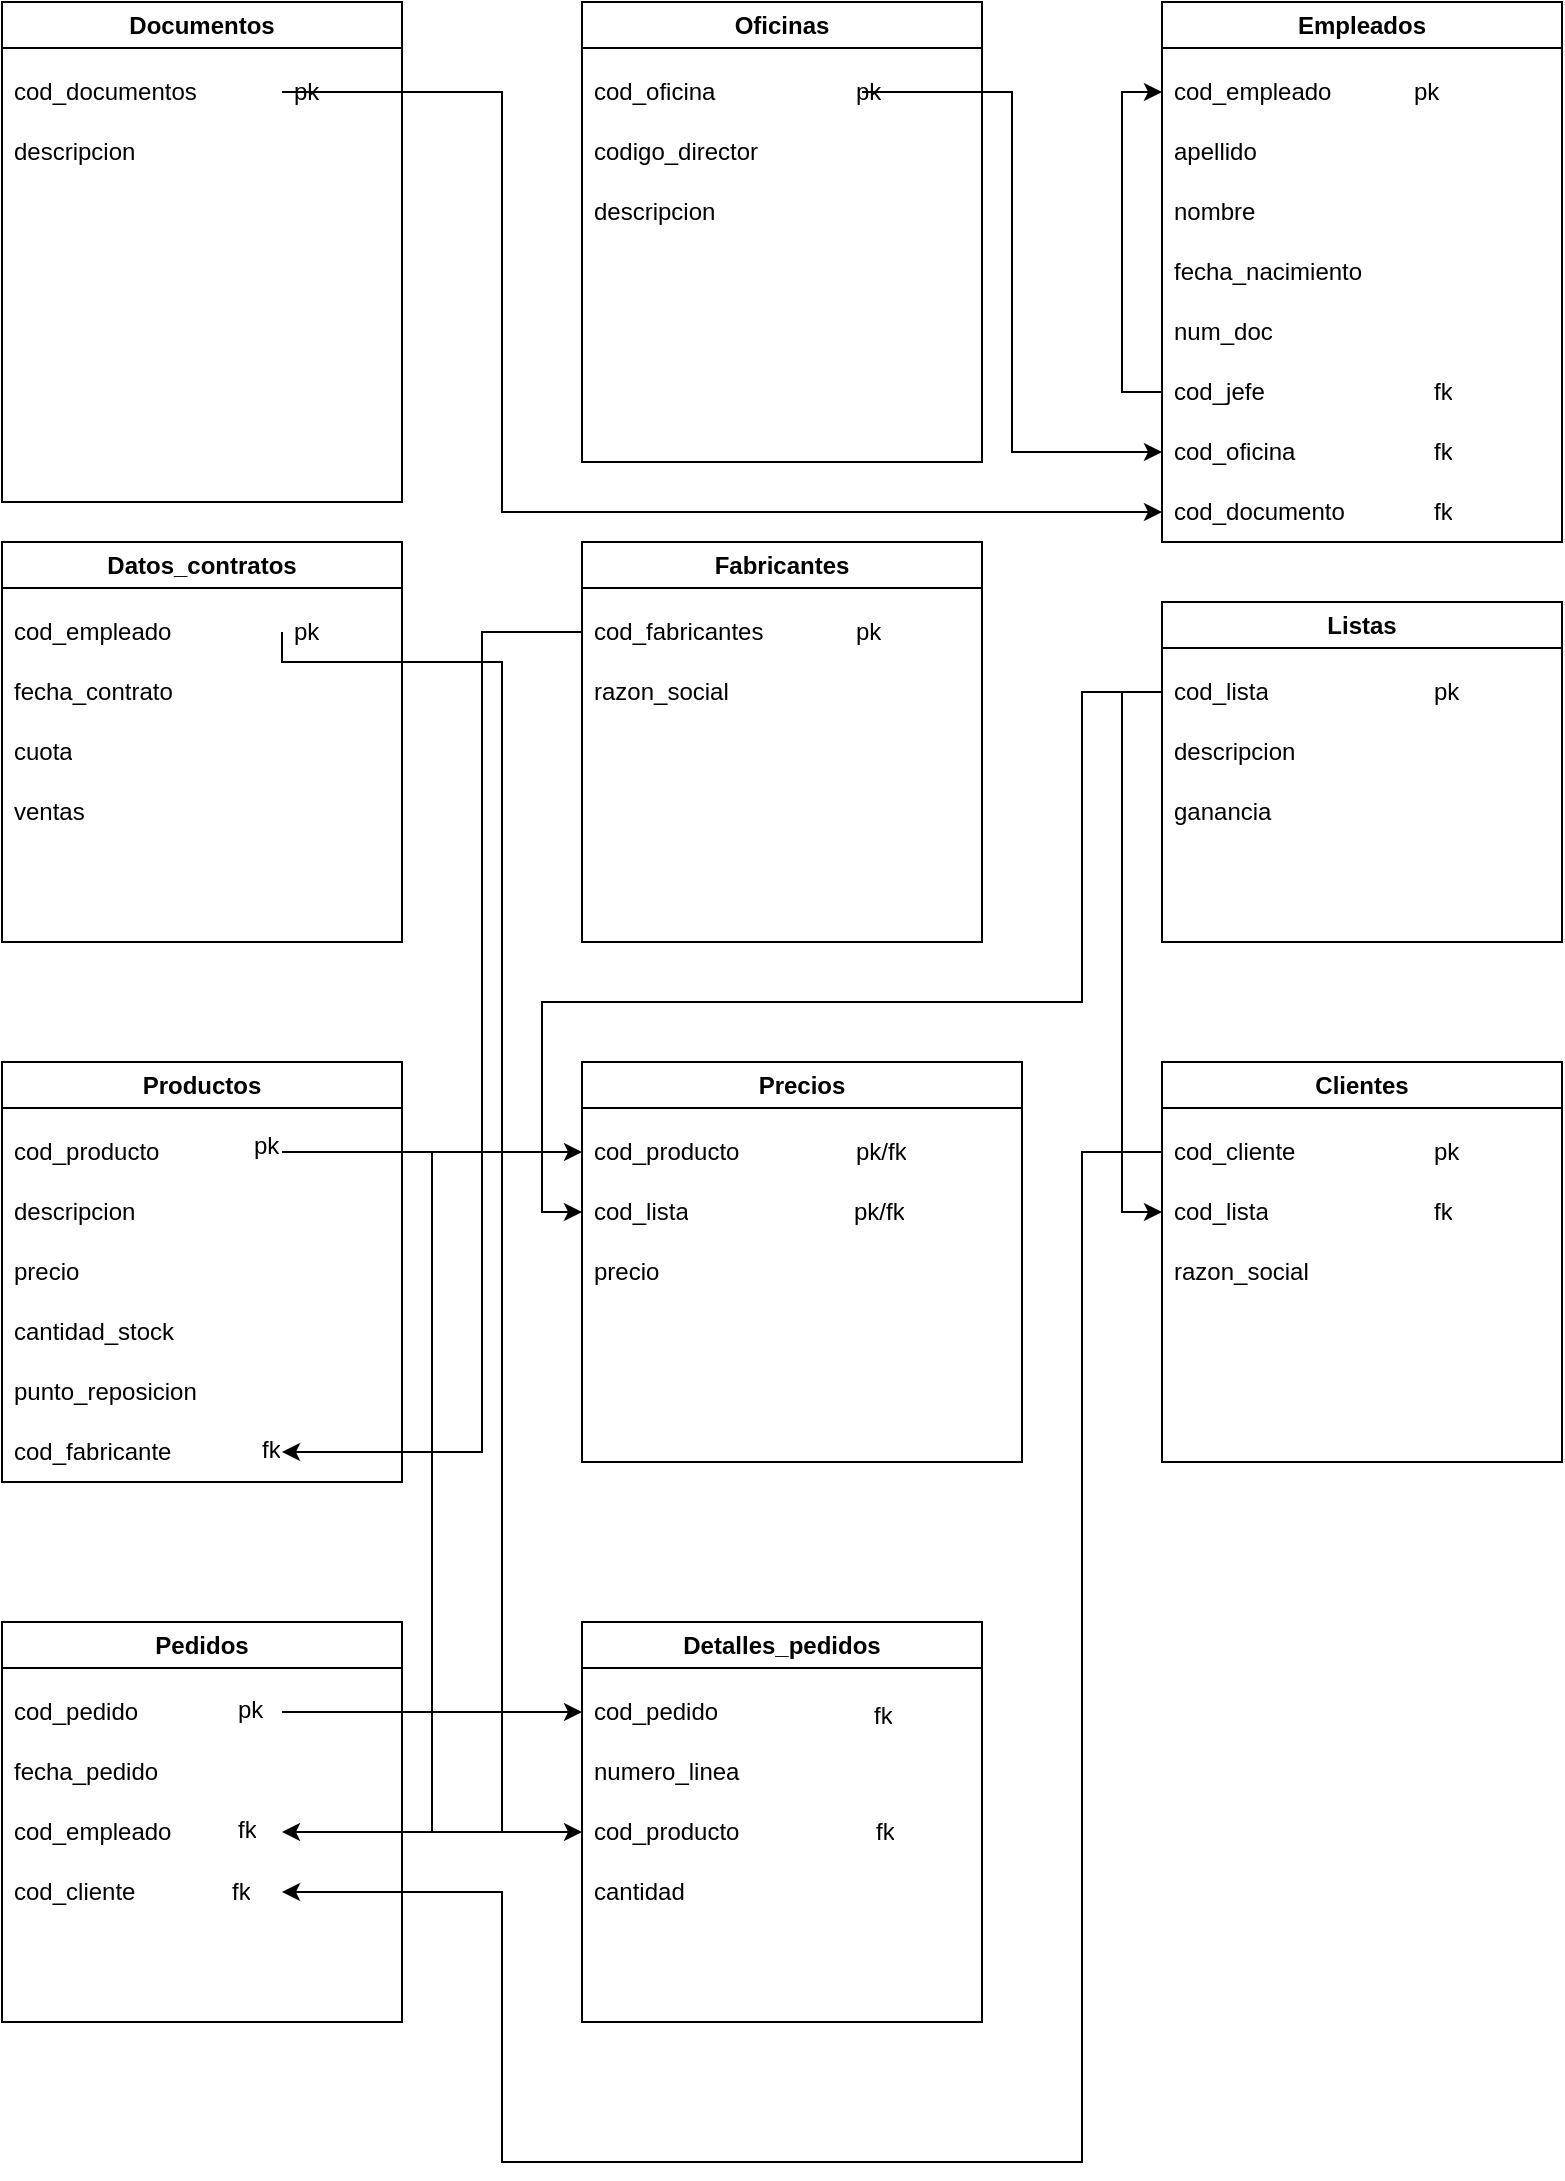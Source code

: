<mxfile version="27.0.6">
  <diagram name="Página-1" id="YNVhZLGhLy5kIFzh4s6x">
    <mxGraphModel grid="1" page="1" gridSize="10" guides="1" tooltips="1" connect="1" arrows="1" fold="1" pageScale="1" pageWidth="827" pageHeight="1169" math="0" shadow="0">
      <root>
        <mxCell id="0" />
        <mxCell id="1" parent="0" />
        <mxCell id="_OSvENmq5GDkJLVxTOPA-1" value="Documentos" style="swimlane;whiteSpace=wrap;html=1;" vertex="1" parent="1">
          <mxGeometry x="20" y="10" width="200" height="250" as="geometry">
            <mxRectangle x="150" y="260" width="140" height="30" as="alternateBounds" />
          </mxGeometry>
        </mxCell>
        <mxCell id="_OSvENmq5GDkJLVxTOPA-25" value="cod_documentos" style="text;strokeColor=none;fillColor=none;align=left;verticalAlign=middle;spacingLeft=4;spacingRight=4;overflow=hidden;points=[[0,0.5],[1,0.5]];portConstraint=eastwest;rotatable=0;whiteSpace=wrap;html=1;" vertex="1" parent="_OSvENmq5GDkJLVxTOPA-1">
          <mxGeometry y="30" width="140" height="30" as="geometry" />
        </mxCell>
        <mxCell id="_OSvENmq5GDkJLVxTOPA-26" value="descripcion" style="text;strokeColor=none;fillColor=none;align=left;verticalAlign=middle;spacingLeft=4;spacingRight=4;overflow=hidden;points=[[0,0.5],[1,0.5]];portConstraint=eastwest;rotatable=0;whiteSpace=wrap;html=1;" vertex="1" parent="_OSvENmq5GDkJLVxTOPA-1">
          <mxGeometry y="60" width="140" height="30" as="geometry" />
        </mxCell>
        <mxCell id="_OSvENmq5GDkJLVxTOPA-2" value="Oficinas" style="swimlane;whiteSpace=wrap;html=1;startSize=23;" vertex="1" parent="1">
          <mxGeometry x="310" y="10" width="200" height="230" as="geometry" />
        </mxCell>
        <mxCell id="_OSvENmq5GDkJLVxTOPA-27" value="cod_oficina" style="text;strokeColor=none;fillColor=none;align=left;verticalAlign=middle;spacingLeft=4;spacingRight=4;overflow=hidden;points=[[0,0.5],[1,0.5]];portConstraint=eastwest;rotatable=0;whiteSpace=wrap;html=1;" vertex="1" parent="_OSvENmq5GDkJLVxTOPA-2">
          <mxGeometry y="30" width="140" height="30" as="geometry" />
        </mxCell>
        <mxCell id="_OSvENmq5GDkJLVxTOPA-28" value="codigo_director" style="text;strokeColor=none;fillColor=none;align=left;verticalAlign=middle;spacingLeft=4;spacingRight=4;overflow=hidden;points=[[0,0.5],[1,0.5]];portConstraint=eastwest;rotatable=0;whiteSpace=wrap;html=1;" vertex="1" parent="_OSvENmq5GDkJLVxTOPA-2">
          <mxGeometry y="60" width="140" height="30" as="geometry" />
        </mxCell>
        <mxCell id="_OSvENmq5GDkJLVxTOPA-29" value="descripcion" style="text;strokeColor=none;fillColor=none;align=left;verticalAlign=middle;spacingLeft=4;spacingRight=4;overflow=hidden;points=[[0,0.5],[1,0.5]];portConstraint=eastwest;rotatable=0;whiteSpace=wrap;html=1;" vertex="1" parent="_OSvENmq5GDkJLVxTOPA-2">
          <mxGeometry y="90" width="140" height="30" as="geometry" />
        </mxCell>
        <mxCell id="_OSvENmq5GDkJLVxTOPA-3" value="Empleados" style="swimlane;whiteSpace=wrap;html=1;" vertex="1" parent="1">
          <mxGeometry x="600" y="10" width="200" height="270" as="geometry" />
        </mxCell>
        <mxCell id="_OSvENmq5GDkJLVxTOPA-30" value="cod_empleado" style="text;strokeColor=none;fillColor=none;align=left;verticalAlign=middle;spacingLeft=4;spacingRight=4;overflow=hidden;points=[[0,0.5],[1,0.5]];portConstraint=eastwest;rotatable=0;whiteSpace=wrap;html=1;" vertex="1" parent="_OSvENmq5GDkJLVxTOPA-3">
          <mxGeometry y="30" width="140" height="30" as="geometry" />
        </mxCell>
        <mxCell id="_OSvENmq5GDkJLVxTOPA-31" value="apellido" style="text;strokeColor=none;fillColor=none;align=left;verticalAlign=middle;spacingLeft=4;spacingRight=4;overflow=hidden;points=[[0,0.5],[1,0.5]];portConstraint=eastwest;rotatable=0;whiteSpace=wrap;html=1;" vertex="1" parent="_OSvENmq5GDkJLVxTOPA-3">
          <mxGeometry y="60" width="140" height="30" as="geometry" />
        </mxCell>
        <mxCell id="_OSvENmq5GDkJLVxTOPA-32" value="nombre" style="text;strokeColor=none;fillColor=none;align=left;verticalAlign=middle;spacingLeft=4;spacingRight=4;overflow=hidden;points=[[0,0.5],[1,0.5]];portConstraint=eastwest;rotatable=0;whiteSpace=wrap;html=1;" vertex="1" parent="_OSvENmq5GDkJLVxTOPA-3">
          <mxGeometry y="90" width="140" height="30" as="geometry" />
        </mxCell>
        <mxCell id="_OSvENmq5GDkJLVxTOPA-33" value="fecha_nacimiento" style="text;strokeColor=none;fillColor=none;align=left;verticalAlign=middle;spacingLeft=4;spacingRight=4;overflow=hidden;points=[[0,0.5],[1,0.5]];portConstraint=eastwest;rotatable=0;whiteSpace=wrap;html=1;" vertex="1" parent="_OSvENmq5GDkJLVxTOPA-3">
          <mxGeometry y="120" width="140" height="30" as="geometry" />
        </mxCell>
        <mxCell id="_OSvENmq5GDkJLVxTOPA-34" value="num_doc" style="text;strokeColor=none;fillColor=none;align=left;verticalAlign=middle;spacingLeft=4;spacingRight=4;overflow=hidden;points=[[0,0.5],[1,0.5]];portConstraint=eastwest;rotatable=0;whiteSpace=wrap;html=1;" vertex="1" parent="_OSvENmq5GDkJLVxTOPA-3">
          <mxGeometry y="150" width="140" height="30" as="geometry" />
        </mxCell>
        <mxCell id="_OSvENmq5GDkJLVxTOPA-93" style="edgeStyle=orthogonalEdgeStyle;rounded=0;orthogonalLoop=1;jettySize=auto;html=1;exitX=0;exitY=0.5;exitDx=0;exitDy=0;entryX=0;entryY=0.5;entryDx=0;entryDy=0;" edge="1" parent="_OSvENmq5GDkJLVxTOPA-3" source="_OSvENmq5GDkJLVxTOPA-49" target="_OSvENmq5GDkJLVxTOPA-30">
          <mxGeometry relative="1" as="geometry" />
        </mxCell>
        <mxCell id="_OSvENmq5GDkJLVxTOPA-49" value="cod_jefe" style="text;strokeColor=none;fillColor=none;align=left;verticalAlign=middle;spacingLeft=4;spacingRight=4;overflow=hidden;points=[[0,0.5],[1,0.5]];portConstraint=eastwest;rotatable=0;whiteSpace=wrap;html=1;" vertex="1" parent="_OSvENmq5GDkJLVxTOPA-3">
          <mxGeometry y="180" width="140" height="30" as="geometry" />
        </mxCell>
        <mxCell id="_OSvENmq5GDkJLVxTOPA-50" value="cod_oficina" style="text;strokeColor=none;fillColor=none;align=left;verticalAlign=middle;spacingLeft=4;spacingRight=4;overflow=hidden;points=[[0,0.5],[1,0.5]];portConstraint=eastwest;rotatable=0;whiteSpace=wrap;html=1;" vertex="1" parent="_OSvENmq5GDkJLVxTOPA-3">
          <mxGeometry y="210" width="140" height="30" as="geometry" />
        </mxCell>
        <mxCell id="_OSvENmq5GDkJLVxTOPA-51" value="cod_documento" style="text;strokeColor=none;fillColor=none;align=left;verticalAlign=middle;spacingLeft=4;spacingRight=4;overflow=hidden;points=[[0,0.5],[1,0.5]];portConstraint=eastwest;rotatable=0;whiteSpace=wrap;html=1;" vertex="1" parent="_OSvENmq5GDkJLVxTOPA-3">
          <mxGeometry y="240" width="140" height="30" as="geometry" />
        </mxCell>
        <mxCell id="_OSvENmq5GDkJLVxTOPA-9" value="Datos_contratos" style="swimlane;whiteSpace=wrap;html=1;" vertex="1" parent="1">
          <mxGeometry x="20" y="280" width="200" height="200" as="geometry">
            <mxRectangle x="150" y="260" width="140" height="30" as="alternateBounds" />
          </mxGeometry>
        </mxCell>
        <mxCell id="_OSvENmq5GDkJLVxTOPA-52" value="cod_empleado" style="text;strokeColor=none;fillColor=none;align=left;verticalAlign=middle;spacingLeft=4;spacingRight=4;overflow=hidden;points=[[0,0.5],[1,0.5]];portConstraint=eastwest;rotatable=0;whiteSpace=wrap;html=1;" vertex="1" parent="_OSvENmq5GDkJLVxTOPA-9">
          <mxGeometry y="30" width="140" height="30" as="geometry" />
        </mxCell>
        <mxCell id="_OSvENmq5GDkJLVxTOPA-53" value="fecha_contrato" style="text;strokeColor=none;fillColor=none;align=left;verticalAlign=middle;spacingLeft=4;spacingRight=4;overflow=hidden;points=[[0,0.5],[1,0.5]];portConstraint=eastwest;rotatable=0;whiteSpace=wrap;html=1;" vertex="1" parent="_OSvENmq5GDkJLVxTOPA-9">
          <mxGeometry y="60" width="140" height="30" as="geometry" />
        </mxCell>
        <mxCell id="_OSvENmq5GDkJLVxTOPA-54" value="cuota" style="text;strokeColor=none;fillColor=none;align=left;verticalAlign=middle;spacingLeft=4;spacingRight=4;overflow=hidden;points=[[0,0.5],[1,0.5]];portConstraint=eastwest;rotatable=0;whiteSpace=wrap;html=1;" vertex="1" parent="_OSvENmq5GDkJLVxTOPA-9">
          <mxGeometry y="90" width="140" height="30" as="geometry" />
        </mxCell>
        <mxCell id="_OSvENmq5GDkJLVxTOPA-55" value="ventas" style="text;strokeColor=none;fillColor=none;align=left;verticalAlign=middle;spacingLeft=4;spacingRight=4;overflow=hidden;points=[[0,0.5],[1,0.5]];portConstraint=eastwest;rotatable=0;whiteSpace=wrap;html=1;" vertex="1" parent="_OSvENmq5GDkJLVxTOPA-9">
          <mxGeometry y="120" width="140" height="30" as="geometry" />
        </mxCell>
        <mxCell id="_OSvENmq5GDkJLVxTOPA-10" value="Fabricantes" style="swimlane;whiteSpace=wrap;html=1;startSize=23;" vertex="1" parent="1">
          <mxGeometry x="310" y="280" width="200" height="200" as="geometry" />
        </mxCell>
        <mxCell id="_OSvENmq5GDkJLVxTOPA-56" value="cod_fabricantes" style="text;strokeColor=none;fillColor=none;align=left;verticalAlign=middle;spacingLeft=4;spacingRight=4;overflow=hidden;points=[[0,0.5],[1,0.5]];portConstraint=eastwest;rotatable=0;whiteSpace=wrap;html=1;" vertex="1" parent="_OSvENmq5GDkJLVxTOPA-10">
          <mxGeometry y="30" width="140" height="30" as="geometry" />
        </mxCell>
        <mxCell id="_OSvENmq5GDkJLVxTOPA-57" value="razon_social" style="text;strokeColor=none;fillColor=none;align=left;verticalAlign=middle;spacingLeft=4;spacingRight=4;overflow=hidden;points=[[0,0.5],[1,0.5]];portConstraint=eastwest;rotatable=0;whiteSpace=wrap;html=1;" vertex="1" parent="_OSvENmq5GDkJLVxTOPA-10">
          <mxGeometry y="60" width="140" height="30" as="geometry" />
        </mxCell>
        <mxCell id="_OSvENmq5GDkJLVxTOPA-11" value="Listas" style="swimlane;whiteSpace=wrap;html=1;" vertex="1" parent="1">
          <mxGeometry x="600" y="310" width="200" height="170" as="geometry" />
        </mxCell>
        <mxCell id="_OSvENmq5GDkJLVxTOPA-58" value="cod_lista" style="text;strokeColor=none;fillColor=none;align=left;verticalAlign=middle;spacingLeft=4;spacingRight=4;overflow=hidden;points=[[0,0.5],[1,0.5]];portConstraint=eastwest;rotatable=0;whiteSpace=wrap;html=1;" vertex="1" parent="_OSvENmq5GDkJLVxTOPA-11">
          <mxGeometry y="30" width="140" height="30" as="geometry" />
        </mxCell>
        <mxCell id="_OSvENmq5GDkJLVxTOPA-59" value="descripcion" style="text;strokeColor=none;fillColor=none;align=left;verticalAlign=middle;spacingLeft=4;spacingRight=4;overflow=hidden;points=[[0,0.5],[1,0.5]];portConstraint=eastwest;rotatable=0;whiteSpace=wrap;html=1;" vertex="1" parent="_OSvENmq5GDkJLVxTOPA-11">
          <mxGeometry y="60" width="140" height="30" as="geometry" />
        </mxCell>
        <mxCell id="_OSvENmq5GDkJLVxTOPA-60" value="ganancia" style="text;strokeColor=none;fillColor=none;align=left;verticalAlign=middle;spacingLeft=4;spacingRight=4;overflow=hidden;points=[[0,0.5],[1,0.5]];portConstraint=eastwest;rotatable=0;whiteSpace=wrap;html=1;" vertex="1" parent="_OSvENmq5GDkJLVxTOPA-11">
          <mxGeometry y="90" width="140" height="30" as="geometry" />
        </mxCell>
        <mxCell id="_OSvENmq5GDkJLVxTOPA-12" value="Productos" style="swimlane;whiteSpace=wrap;html=1;" vertex="1" parent="1">
          <mxGeometry x="20" y="540" width="200" height="210" as="geometry">
            <mxRectangle x="150" y="260" width="140" height="30" as="alternateBounds" />
          </mxGeometry>
        </mxCell>
        <mxCell id="_OSvENmq5GDkJLVxTOPA-61" value="cod_producto" style="text;strokeColor=none;fillColor=none;align=left;verticalAlign=middle;spacingLeft=4;spacingRight=4;overflow=hidden;points=[[0,0.5],[1,0.5]];portConstraint=eastwest;rotatable=0;whiteSpace=wrap;html=1;" vertex="1" parent="_OSvENmq5GDkJLVxTOPA-12">
          <mxGeometry y="30" width="140" height="30" as="geometry" />
        </mxCell>
        <mxCell id="_OSvENmq5GDkJLVxTOPA-62" value="descripcion&lt;span style=&quot;color: rgba(0, 0, 0, 0); font-family: monospace; font-size: 0px; text-wrap-mode: nowrap;&quot;&gt;%3CmxGraphModel%3E%3Croot%3E%3CmxCell%20id%3D%220%22%2F%3E%3CmxCell%20id%3D%221%22%20parent%3D%220%22%2F%3E%3CmxCell%20id%3D%222%22%20value%3D%22num_doc%22%20style%3D%22text%3BstrokeColor%3Dnone%3BfillColor%3Dnone%3Balign%3Dleft%3BverticalAlign%3Dmiddle%3BspacingLeft%3D4%3BspacingRight%3D4%3Boverflow%3Dhidden%3Bpoints%3D%5B%5B0%2C0.5%5D%2C%5B1%2C0.5%5D%5D%3BportConstraint%3Deastwest%3Brotatable%3D0%3BwhiteSpace%3Dwrap%3Bhtml%3D1%3B%22%20vertex%3D%221%22%20parent%3D%221%22%3E%3CmxGeometry%20x%3D%22600%22%20y%3D%22160%22%20width%3D%22140%22%20height%3D%2230%22%20as%3D%22geometry%22%2F%3E%3C%2FmxCell%3E%3C%2Froot%3E%3C%2FmxGraphModel%3E&lt;/span&gt;" style="text;strokeColor=none;fillColor=none;align=left;verticalAlign=middle;spacingLeft=4;spacingRight=4;overflow=hidden;points=[[0,0.5],[1,0.5]];portConstraint=eastwest;rotatable=0;whiteSpace=wrap;html=1;" vertex="1" parent="_OSvENmq5GDkJLVxTOPA-12">
          <mxGeometry y="60" width="140" height="30" as="geometry" />
        </mxCell>
        <mxCell id="_OSvENmq5GDkJLVxTOPA-63" value="precio" style="text;strokeColor=none;fillColor=none;align=left;verticalAlign=middle;spacingLeft=4;spacingRight=4;overflow=hidden;points=[[0,0.5],[1,0.5]];portConstraint=eastwest;rotatable=0;whiteSpace=wrap;html=1;" vertex="1" parent="_OSvENmq5GDkJLVxTOPA-12">
          <mxGeometry y="90" width="140" height="30" as="geometry" />
        </mxCell>
        <mxCell id="_OSvENmq5GDkJLVxTOPA-64" value="cantidad_stock" style="text;strokeColor=none;fillColor=none;align=left;verticalAlign=middle;spacingLeft=4;spacingRight=4;overflow=hidden;points=[[0,0.5],[1,0.5]];portConstraint=eastwest;rotatable=0;whiteSpace=wrap;html=1;" vertex="1" parent="_OSvENmq5GDkJLVxTOPA-12">
          <mxGeometry y="120" width="140" height="30" as="geometry" />
        </mxCell>
        <mxCell id="_OSvENmq5GDkJLVxTOPA-65" value="punto_reposicion" style="text;strokeColor=none;fillColor=none;align=left;verticalAlign=middle;spacingLeft=4;spacingRight=4;overflow=hidden;points=[[0,0.5],[1,0.5]];portConstraint=eastwest;rotatable=0;whiteSpace=wrap;html=1;" vertex="1" parent="_OSvENmq5GDkJLVxTOPA-12">
          <mxGeometry y="150" width="140" height="30" as="geometry" />
        </mxCell>
        <mxCell id="_OSvENmq5GDkJLVxTOPA-66" value="cod_fabricante" style="text;strokeColor=none;fillColor=none;align=left;verticalAlign=middle;spacingLeft=4;spacingRight=4;overflow=hidden;points=[[0,0.5],[1,0.5]];portConstraint=eastwest;rotatable=0;whiteSpace=wrap;html=1;" vertex="1" parent="_OSvENmq5GDkJLVxTOPA-12">
          <mxGeometry y="180" width="140" height="30" as="geometry" />
        </mxCell>
        <mxCell id="_OSvENmq5GDkJLVxTOPA-13" value="Precios" style="swimlane;whiteSpace=wrap;html=1;startSize=23;" vertex="1" parent="1">
          <mxGeometry x="310" y="540" width="220" height="200" as="geometry" />
        </mxCell>
        <mxCell id="_OSvENmq5GDkJLVxTOPA-68" value="cod_producto" style="text;strokeColor=none;fillColor=none;align=left;verticalAlign=middle;spacingLeft=4;spacingRight=4;overflow=hidden;points=[[0,0.5],[1,0.5]];portConstraint=eastwest;rotatable=0;whiteSpace=wrap;html=1;" vertex="1" parent="_OSvENmq5GDkJLVxTOPA-13">
          <mxGeometry y="30" width="140" height="30" as="geometry" />
        </mxCell>
        <mxCell id="_OSvENmq5GDkJLVxTOPA-69" value="cod_lista" style="text;strokeColor=none;fillColor=none;align=left;verticalAlign=middle;spacingLeft=4;spacingRight=4;overflow=hidden;points=[[0,0.5],[1,0.5]];portConstraint=eastwest;rotatable=0;whiteSpace=wrap;html=1;" vertex="1" parent="_OSvENmq5GDkJLVxTOPA-13">
          <mxGeometry y="60" width="140" height="30" as="geometry" />
        </mxCell>
        <mxCell id="_OSvENmq5GDkJLVxTOPA-70" value="precio" style="text;strokeColor=none;fillColor=none;align=left;verticalAlign=middle;spacingLeft=4;spacingRight=4;overflow=hidden;points=[[0,0.5],[1,0.5]];portConstraint=eastwest;rotatable=0;whiteSpace=wrap;html=1;" vertex="1" parent="_OSvENmq5GDkJLVxTOPA-13">
          <mxGeometry y="90" width="140" height="30" as="geometry" />
        </mxCell>
        <mxCell id="_OSvENmq5GDkJLVxTOPA-94" value="pk/fk" style="text;strokeColor=none;fillColor=none;align=left;verticalAlign=middle;spacingLeft=4;spacingRight=4;overflow=hidden;points=[[0,0.5],[1,0.5]];portConstraint=eastwest;rotatable=0;whiteSpace=wrap;html=1;" vertex="1" parent="_OSvENmq5GDkJLVxTOPA-13">
          <mxGeometry x="130" y="60" width="140" height="30" as="geometry" />
        </mxCell>
        <mxCell id="_OSvENmq5GDkJLVxTOPA-14" value="Clientes" style="swimlane;whiteSpace=wrap;html=1;" vertex="1" parent="1">
          <mxGeometry x="600" y="540" width="200" height="200" as="geometry" />
        </mxCell>
        <mxCell id="_OSvENmq5GDkJLVxTOPA-71" value="cod_cliente" style="text;strokeColor=none;fillColor=none;align=left;verticalAlign=middle;spacingLeft=4;spacingRight=4;overflow=hidden;points=[[0,0.5],[1,0.5]];portConstraint=eastwest;rotatable=0;whiteSpace=wrap;html=1;" vertex="1" parent="_OSvENmq5GDkJLVxTOPA-14">
          <mxGeometry y="30" width="140" height="30" as="geometry" />
        </mxCell>
        <mxCell id="_OSvENmq5GDkJLVxTOPA-72" value="cod_lista" style="text;strokeColor=none;fillColor=none;align=left;verticalAlign=middle;spacingLeft=4;spacingRight=4;overflow=hidden;points=[[0,0.5],[1,0.5]];portConstraint=eastwest;rotatable=0;whiteSpace=wrap;html=1;" vertex="1" parent="_OSvENmq5GDkJLVxTOPA-14">
          <mxGeometry y="60" width="140" height="30" as="geometry" />
        </mxCell>
        <mxCell id="_OSvENmq5GDkJLVxTOPA-73" value="razon_social" style="text;strokeColor=none;fillColor=none;align=left;verticalAlign=middle;spacingLeft=4;spacingRight=4;overflow=hidden;points=[[0,0.5],[1,0.5]];portConstraint=eastwest;rotatable=0;whiteSpace=wrap;html=1;" vertex="1" parent="_OSvENmq5GDkJLVxTOPA-14">
          <mxGeometry y="90" width="140" height="30" as="geometry" />
        </mxCell>
        <mxCell id="_OSvENmq5GDkJLVxTOPA-15" value="Pedidos" style="swimlane;whiteSpace=wrap;html=1;" vertex="1" parent="1">
          <mxGeometry x="20" y="820" width="200" height="200" as="geometry">
            <mxRectangle x="150" y="260" width="140" height="30" as="alternateBounds" />
          </mxGeometry>
        </mxCell>
        <mxCell id="_OSvENmq5GDkJLVxTOPA-74" value="cod_pedido" style="text;strokeColor=none;fillColor=none;align=left;verticalAlign=middle;spacingLeft=4;spacingRight=4;overflow=hidden;points=[[0,0.5],[1,0.5]];portConstraint=eastwest;rotatable=0;whiteSpace=wrap;html=1;" vertex="1" parent="_OSvENmq5GDkJLVxTOPA-15">
          <mxGeometry y="30" width="140" height="30" as="geometry" />
        </mxCell>
        <mxCell id="_OSvENmq5GDkJLVxTOPA-75" value="fecha_pedido" style="text;strokeColor=none;fillColor=none;align=left;verticalAlign=middle;spacingLeft=4;spacingRight=4;overflow=hidden;points=[[0,0.5],[1,0.5]];portConstraint=eastwest;rotatable=0;whiteSpace=wrap;html=1;" vertex="1" parent="_OSvENmq5GDkJLVxTOPA-15">
          <mxGeometry y="60" width="140" height="30" as="geometry" />
        </mxCell>
        <mxCell id="_OSvENmq5GDkJLVxTOPA-76" value="cod_empleado" style="text;strokeColor=none;fillColor=none;align=left;verticalAlign=middle;spacingLeft=4;spacingRight=4;overflow=hidden;points=[[0,0.5],[1,0.5]];portConstraint=eastwest;rotatable=0;whiteSpace=wrap;html=1;" vertex="1" parent="_OSvENmq5GDkJLVxTOPA-15">
          <mxGeometry y="90" width="140" height="30" as="geometry" />
        </mxCell>
        <mxCell id="_OSvENmq5GDkJLVxTOPA-77" value="cod_cliente" style="text;strokeColor=none;fillColor=none;align=left;verticalAlign=middle;spacingLeft=4;spacingRight=4;overflow=hidden;points=[[0,0.5],[1,0.5]];portConstraint=eastwest;rotatable=0;whiteSpace=wrap;html=1;" vertex="1" parent="_OSvENmq5GDkJLVxTOPA-15">
          <mxGeometry y="120" width="140" height="30" as="geometry" />
        </mxCell>
        <mxCell id="_OSvENmq5GDkJLVxTOPA-16" value="Detalles_pedidos" style="swimlane;whiteSpace=wrap;html=1;startSize=23;" vertex="1" parent="1">
          <mxGeometry x="310" y="820" width="200" height="200" as="geometry" />
        </mxCell>
        <mxCell id="_OSvENmq5GDkJLVxTOPA-78" value="cod_pedido" style="text;strokeColor=none;fillColor=none;align=left;verticalAlign=middle;spacingLeft=4;spacingRight=4;overflow=hidden;points=[[0,0.5],[1,0.5]];portConstraint=eastwest;rotatable=0;whiteSpace=wrap;html=1;" vertex="1" parent="_OSvENmq5GDkJLVxTOPA-16">
          <mxGeometry y="30" width="140" height="30" as="geometry" />
        </mxCell>
        <mxCell id="_OSvENmq5GDkJLVxTOPA-79" value="numero_linea" style="text;strokeColor=none;fillColor=none;align=left;verticalAlign=middle;spacingLeft=4;spacingRight=4;overflow=hidden;points=[[0,0.5],[1,0.5]];portConstraint=eastwest;rotatable=0;whiteSpace=wrap;html=1;" vertex="1" parent="_OSvENmq5GDkJLVxTOPA-16">
          <mxGeometry y="60" width="140" height="30" as="geometry" />
        </mxCell>
        <mxCell id="_OSvENmq5GDkJLVxTOPA-80" value="cod_producto" style="text;strokeColor=none;fillColor=none;align=left;verticalAlign=middle;spacingLeft=4;spacingRight=4;overflow=hidden;points=[[0,0.5],[1,0.5]];portConstraint=eastwest;rotatable=0;whiteSpace=wrap;html=1;" vertex="1" parent="_OSvENmq5GDkJLVxTOPA-16">
          <mxGeometry y="90" width="140" height="30" as="geometry" />
        </mxCell>
        <mxCell id="_OSvENmq5GDkJLVxTOPA-81" value="cantidad" style="text;strokeColor=none;fillColor=none;align=left;verticalAlign=middle;spacingLeft=4;spacingRight=4;overflow=hidden;points=[[0,0.5],[1,0.5]];portConstraint=eastwest;rotatable=0;whiteSpace=wrap;html=1;" vertex="1" parent="_OSvENmq5GDkJLVxTOPA-16">
          <mxGeometry y="120" width="140" height="30" as="geometry" />
        </mxCell>
        <mxCell id="_OSvENmq5GDkJLVxTOPA-83" style="edgeStyle=orthogonalEdgeStyle;rounded=0;orthogonalLoop=1;jettySize=auto;html=1;entryX=0;entryY=0.5;entryDx=0;entryDy=0;" edge="1" parent="1" source="_OSvENmq5GDkJLVxTOPA-74" target="_OSvENmq5GDkJLVxTOPA-78">
          <mxGeometry relative="1" as="geometry" />
        </mxCell>
        <mxCell id="_OSvENmq5GDkJLVxTOPA-84" style="edgeStyle=orthogonalEdgeStyle;rounded=0;orthogonalLoop=1;jettySize=auto;html=1;exitX=1;exitY=0.5;exitDx=0;exitDy=0;entryX=0;entryY=0.5;entryDx=0;entryDy=0;" edge="1" parent="1" source="_OSvENmq5GDkJLVxTOPA-61" target="_OSvENmq5GDkJLVxTOPA-68">
          <mxGeometry relative="1" as="geometry" />
        </mxCell>
        <mxCell id="_OSvENmq5GDkJLVxTOPA-85" style="edgeStyle=orthogonalEdgeStyle;rounded=0;orthogonalLoop=1;jettySize=auto;html=1;exitX=1;exitY=0.5;exitDx=0;exitDy=0;entryX=0;entryY=0.5;entryDx=0;entryDy=0;" edge="1" parent="1" source="_OSvENmq5GDkJLVxTOPA-61" target="_OSvENmq5GDkJLVxTOPA-80">
          <mxGeometry relative="1" as="geometry">
            <Array as="points">
              <mxPoint x="235" y="585" />
              <mxPoint x="235" y="925" />
            </Array>
          </mxGeometry>
        </mxCell>
        <mxCell id="_OSvENmq5GDkJLVxTOPA-86" style="edgeStyle=orthogonalEdgeStyle;rounded=0;orthogonalLoop=1;jettySize=auto;html=1;exitX=0;exitY=0.5;exitDx=0;exitDy=0;entryX=0;entryY=0.5;entryDx=0;entryDy=0;" edge="1" parent="1" source="_OSvENmq5GDkJLVxTOPA-58" target="_OSvENmq5GDkJLVxTOPA-69">
          <mxGeometry relative="1" as="geometry">
            <Array as="points">
              <mxPoint x="560" y="355" />
              <mxPoint x="560" y="510" />
              <mxPoint x="290" y="510" />
              <mxPoint x="290" y="615" />
            </Array>
          </mxGeometry>
        </mxCell>
        <mxCell id="_OSvENmq5GDkJLVxTOPA-87" style="edgeStyle=orthogonalEdgeStyle;rounded=0;orthogonalLoop=1;jettySize=auto;html=1;exitX=0;exitY=0.5;exitDx=0;exitDy=0;entryX=0;entryY=0.5;entryDx=0;entryDy=0;" edge="1" parent="1" source="_OSvENmq5GDkJLVxTOPA-58" target="_OSvENmq5GDkJLVxTOPA-72">
          <mxGeometry relative="1" as="geometry" />
        </mxCell>
        <mxCell id="_OSvENmq5GDkJLVxTOPA-88" style="edgeStyle=orthogonalEdgeStyle;rounded=0;orthogonalLoop=1;jettySize=auto;html=1;exitX=0;exitY=0.5;exitDx=0;exitDy=0;entryX=1;entryY=0.5;entryDx=0;entryDy=0;" edge="1" parent="1" source="_OSvENmq5GDkJLVxTOPA-71" target="_OSvENmq5GDkJLVxTOPA-77">
          <mxGeometry relative="1" as="geometry">
            <Array as="points">
              <mxPoint x="560" y="585" />
              <mxPoint x="560" y="1090" />
              <mxPoint x="270" y="1090" />
              <mxPoint x="270" y="955" />
            </Array>
          </mxGeometry>
        </mxCell>
        <mxCell id="_OSvENmq5GDkJLVxTOPA-89" style="edgeStyle=orthogonalEdgeStyle;rounded=0;orthogonalLoop=1;jettySize=auto;html=1;exitX=0;exitY=0.5;exitDx=0;exitDy=0;entryX=1;entryY=0.5;entryDx=0;entryDy=0;" edge="1" parent="1" source="_OSvENmq5GDkJLVxTOPA-56" target="_OSvENmq5GDkJLVxTOPA-66">
          <mxGeometry relative="1" as="geometry">
            <Array as="points">
              <mxPoint x="260" y="325" />
              <mxPoint x="260" y="735" />
            </Array>
          </mxGeometry>
        </mxCell>
        <mxCell id="_OSvENmq5GDkJLVxTOPA-90" style="edgeStyle=orthogonalEdgeStyle;rounded=0;orthogonalLoop=1;jettySize=auto;html=1;exitX=1;exitY=0.5;exitDx=0;exitDy=0;entryX=1;entryY=0.5;entryDx=0;entryDy=0;" edge="1" parent="1" source="_OSvENmq5GDkJLVxTOPA-52" target="_OSvENmq5GDkJLVxTOPA-76">
          <mxGeometry relative="1" as="geometry">
            <Array as="points">
              <mxPoint x="160" y="340" />
              <mxPoint x="270" y="340" />
              <mxPoint x="270" y="925" />
            </Array>
          </mxGeometry>
        </mxCell>
        <mxCell id="_OSvENmq5GDkJLVxTOPA-91" style="edgeStyle=orthogonalEdgeStyle;rounded=0;orthogonalLoop=1;jettySize=auto;html=1;exitX=1;exitY=0.5;exitDx=0;exitDy=0;entryX=0;entryY=0.5;entryDx=0;entryDy=0;" edge="1" parent="1" source="_OSvENmq5GDkJLVxTOPA-27" target="_OSvENmq5GDkJLVxTOPA-50">
          <mxGeometry relative="1" as="geometry" />
        </mxCell>
        <mxCell id="_OSvENmq5GDkJLVxTOPA-92" style="edgeStyle=orthogonalEdgeStyle;rounded=0;orthogonalLoop=1;jettySize=auto;html=1;exitX=1;exitY=0.5;exitDx=0;exitDy=0;entryX=0;entryY=0.5;entryDx=0;entryDy=0;" edge="1" parent="1" source="_OSvENmq5GDkJLVxTOPA-25" target="_OSvENmq5GDkJLVxTOPA-51">
          <mxGeometry relative="1" as="geometry">
            <Array as="points">
              <mxPoint x="270" y="55" />
              <mxPoint x="270" y="265" />
            </Array>
          </mxGeometry>
        </mxCell>
        <mxCell id="_OSvENmq5GDkJLVxTOPA-95" value="pk/fk" style="text;strokeColor=none;fillColor=none;align=left;verticalAlign=middle;spacingLeft=4;spacingRight=4;overflow=hidden;points=[[0,0.5],[1,0.5]];portConstraint=eastwest;rotatable=0;whiteSpace=wrap;html=1;" vertex="1" parent="1">
          <mxGeometry x="441" y="570" width="140" height="30" as="geometry" />
        </mxCell>
        <mxCell id="_OSvENmq5GDkJLVxTOPA-96" value="pk" style="text;strokeColor=none;fillColor=none;align=left;verticalAlign=middle;spacingLeft=4;spacingRight=4;overflow=hidden;points=[[0,0.5],[1,0.5]];portConstraint=eastwest;rotatable=0;whiteSpace=wrap;html=1;" vertex="1" parent="1">
          <mxGeometry x="730" y="570" width="50" height="30" as="geometry" />
        </mxCell>
        <mxCell id="_OSvENmq5GDkJLVxTOPA-97" value="fk" style="text;strokeColor=none;fillColor=none;align=left;verticalAlign=middle;spacingLeft=4;spacingRight=4;overflow=hidden;points=[[0,0.5],[1,0.5]];portConstraint=eastwest;rotatable=0;whiteSpace=wrap;html=1;" vertex="1" parent="1">
          <mxGeometry x="730" y="600" width="50" height="30" as="geometry" />
        </mxCell>
        <mxCell id="_OSvENmq5GDkJLVxTOPA-103" value="pk" style="text;strokeColor=none;fillColor=none;align=left;verticalAlign=middle;spacingLeft=4;spacingRight=4;overflow=hidden;points=[[0,0.5],[1,0.5]];portConstraint=eastwest;rotatable=0;whiteSpace=wrap;html=1;" vertex="1" parent="1">
          <mxGeometry x="730" y="340" width="50" height="30" as="geometry" />
        </mxCell>
        <mxCell id="_OSvENmq5GDkJLVxTOPA-104" value="pk" style="text;strokeColor=none;fillColor=none;align=left;verticalAlign=middle;spacingLeft=4;spacingRight=4;overflow=hidden;points=[[0,0.5],[1,0.5]];portConstraint=eastwest;rotatable=0;whiteSpace=wrap;html=1;" vertex="1" parent="1">
          <mxGeometry x="441" y="310" width="140" height="30" as="geometry" />
        </mxCell>
        <mxCell id="_OSvENmq5GDkJLVxTOPA-105" value="pk" style="text;strokeColor=none;fillColor=none;align=left;verticalAlign=middle;spacingLeft=4;spacingRight=4;overflow=hidden;points=[[0,0.5],[1,0.5]];portConstraint=eastwest;rotatable=0;whiteSpace=wrap;html=1;" vertex="1" parent="1">
          <mxGeometry x="160" y="310" width="140" height="30" as="geometry" />
        </mxCell>
        <mxCell id="_OSvENmq5GDkJLVxTOPA-107" value="pk" style="text;strokeColor=none;fillColor=none;align=left;verticalAlign=middle;spacingLeft=4;spacingRight=4;overflow=hidden;points=[[0,0.5],[1,0.5]];portConstraint=eastwest;rotatable=0;whiteSpace=wrap;html=1;" vertex="1" parent="1">
          <mxGeometry x="160" y="40" width="140" height="30" as="geometry" />
        </mxCell>
        <mxCell id="_OSvENmq5GDkJLVxTOPA-108" value="pk" style="text;strokeColor=none;fillColor=none;align=left;verticalAlign=middle;spacingLeft=4;spacingRight=4;overflow=hidden;points=[[0,0.5],[1,0.5]];portConstraint=eastwest;rotatable=0;whiteSpace=wrap;html=1;" vertex="1" parent="1">
          <mxGeometry x="441" y="40" width="140" height="30" as="geometry" />
        </mxCell>
        <mxCell id="_OSvENmq5GDkJLVxTOPA-109" value="pk" style="text;strokeColor=none;fillColor=none;align=left;verticalAlign=middle;spacingLeft=4;spacingRight=4;overflow=hidden;points=[[0,0.5],[1,0.5]];portConstraint=eastwest;rotatable=0;whiteSpace=wrap;html=1;" vertex="1" parent="1">
          <mxGeometry x="720" y="40" width="50" height="30" as="geometry" />
        </mxCell>
        <mxCell id="_OSvENmq5GDkJLVxTOPA-111" value="fk" style="text;strokeColor=none;fillColor=none;align=left;verticalAlign=middle;spacingLeft=4;spacingRight=4;overflow=hidden;points=[[0,0.5],[1,0.5]];portConstraint=eastwest;rotatable=0;whiteSpace=wrap;html=1;" vertex="1" parent="1">
          <mxGeometry x="730" y="220" width="50" height="30" as="geometry" />
        </mxCell>
        <mxCell id="_OSvENmq5GDkJLVxTOPA-112" value="fk" style="text;strokeColor=none;fillColor=none;align=left;verticalAlign=middle;spacingLeft=4;spacingRight=4;overflow=hidden;points=[[0,0.5],[1,0.5]];portConstraint=eastwest;rotatable=0;whiteSpace=wrap;html=1;" vertex="1" parent="1">
          <mxGeometry x="730" y="250" width="50" height="30" as="geometry" />
        </mxCell>
        <mxCell id="_OSvENmq5GDkJLVxTOPA-113" value="fk" style="text;strokeColor=none;fillColor=none;align=left;verticalAlign=middle;spacingLeft=4;spacingRight=4;overflow=hidden;points=[[0,0.5],[1,0.5]];portConstraint=eastwest;rotatable=0;whiteSpace=wrap;html=1;" vertex="1" parent="1">
          <mxGeometry x="730" y="190" width="50" height="30" as="geometry" />
        </mxCell>
        <mxCell id="_OSvENmq5GDkJLVxTOPA-114" value="pk" style="text;strokeColor=none;fillColor=none;align=left;verticalAlign=middle;spacingLeft=4;spacingRight=4;overflow=hidden;points=[[0,0.5],[1,0.5]];portConstraint=eastwest;rotatable=0;whiteSpace=wrap;html=1;" vertex="1" parent="1">
          <mxGeometry x="140" y="567" width="140" height="30" as="geometry" />
        </mxCell>
        <mxCell id="_OSvENmq5GDkJLVxTOPA-115" value="fk" style="text;strokeColor=none;fillColor=none;align=left;verticalAlign=middle;spacingLeft=4;spacingRight=4;overflow=hidden;points=[[0,0.5],[1,0.5]];portConstraint=eastwest;rotatable=0;whiteSpace=wrap;html=1;" vertex="1" parent="1">
          <mxGeometry x="144" y="719" width="140" height="30" as="geometry" />
        </mxCell>
        <mxCell id="_OSvENmq5GDkJLVxTOPA-116" value="fk" style="text;strokeColor=none;fillColor=none;align=left;verticalAlign=middle;spacingLeft=4;spacingRight=4;overflow=hidden;points=[[0,0.5],[1,0.5]];portConstraint=eastwest;rotatable=0;whiteSpace=wrap;html=1;" vertex="1" parent="1">
          <mxGeometry x="451" y="910" width="140" height="30" as="geometry" />
        </mxCell>
        <mxCell id="_OSvENmq5GDkJLVxTOPA-117" value="fk" style="text;strokeColor=none;fillColor=none;align=left;verticalAlign=middle;spacingLeft=4;spacingRight=4;overflow=hidden;points=[[0,0.5],[1,0.5]];portConstraint=eastwest;rotatable=0;whiteSpace=wrap;html=1;" vertex="1" parent="1">
          <mxGeometry x="450" y="852" width="140" height="30" as="geometry" />
        </mxCell>
        <mxCell id="_OSvENmq5GDkJLVxTOPA-118" value="fk" style="text;strokeColor=none;fillColor=none;align=left;verticalAlign=middle;spacingLeft=4;spacingRight=4;overflow=hidden;points=[[0,0.5],[1,0.5]];portConstraint=eastwest;rotatable=0;whiteSpace=wrap;html=1;" vertex="1" parent="1">
          <mxGeometry x="129" y="940" width="140" height="30" as="geometry" />
        </mxCell>
        <mxCell id="_OSvENmq5GDkJLVxTOPA-119" value="fk" style="text;strokeColor=none;fillColor=none;align=left;verticalAlign=middle;spacingLeft=4;spacingRight=4;overflow=hidden;points=[[0,0.5],[1,0.5]];portConstraint=eastwest;rotatable=0;whiteSpace=wrap;html=1;" vertex="1" parent="1">
          <mxGeometry x="132" y="909" width="140" height="30" as="geometry" />
        </mxCell>
        <mxCell id="_OSvENmq5GDkJLVxTOPA-120" value="pk" style="text;strokeColor=none;fillColor=none;align=left;verticalAlign=middle;spacingLeft=4;spacingRight=4;overflow=hidden;points=[[0,0.5],[1,0.5]];portConstraint=eastwest;rotatable=0;whiteSpace=wrap;html=1;" vertex="1" parent="1">
          <mxGeometry x="132" y="849" width="140" height="30" as="geometry" />
        </mxCell>
      </root>
    </mxGraphModel>
  </diagram>
</mxfile>
